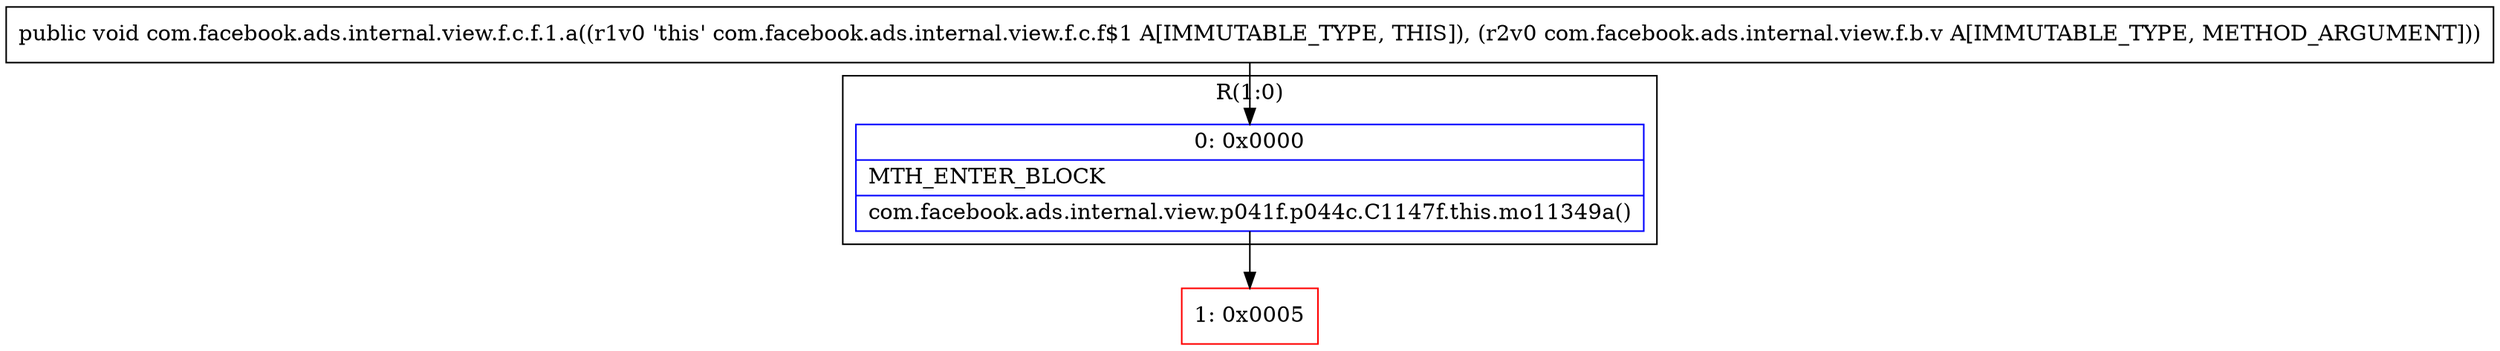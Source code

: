 digraph "CFG forcom.facebook.ads.internal.view.f.c.f.1.a(Lcom\/facebook\/ads\/internal\/view\/f\/b\/v;)V" {
subgraph cluster_Region_785770300 {
label = "R(1:0)";
node [shape=record,color=blue];
Node_0 [shape=record,label="{0\:\ 0x0000|MTH_ENTER_BLOCK\l|com.facebook.ads.internal.view.p041f.p044c.C1147f.this.mo11349a()\l}"];
}
Node_1 [shape=record,color=red,label="{1\:\ 0x0005}"];
MethodNode[shape=record,label="{public void com.facebook.ads.internal.view.f.c.f.1.a((r1v0 'this' com.facebook.ads.internal.view.f.c.f$1 A[IMMUTABLE_TYPE, THIS]), (r2v0 com.facebook.ads.internal.view.f.b.v A[IMMUTABLE_TYPE, METHOD_ARGUMENT])) }"];
MethodNode -> Node_0;
Node_0 -> Node_1;
}

